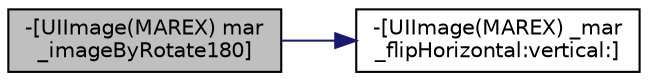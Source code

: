 digraph "-[UIImage(MAREX) mar_imageByRotate180]"
{
  edge [fontname="Helvetica",fontsize="10",labelfontname="Helvetica",labelfontsize="10"];
  node [fontname="Helvetica",fontsize="10",shape=record];
  rankdir="LR";
  Node72 [label="-[UIImage(MAREX) mar\l_imageByRotate180]",height=0.2,width=0.4,color="black", fillcolor="grey75", style="filled", fontcolor="black"];
  Node72 -> Node73 [color="midnightblue",fontsize="10",style="solid",fontname="Helvetica"];
  Node73 [label="-[UIImage(MAREX) _mar\l_flipHorizontal:vertical:]",height=0.2,width=0.4,color="black", fillcolor="white", style="filled",URL="$category_u_i_image_07_m_a_r_e_x_08.html#a8b2fb5c5f7a1abe83f4779c9f151e9c4"];
}

